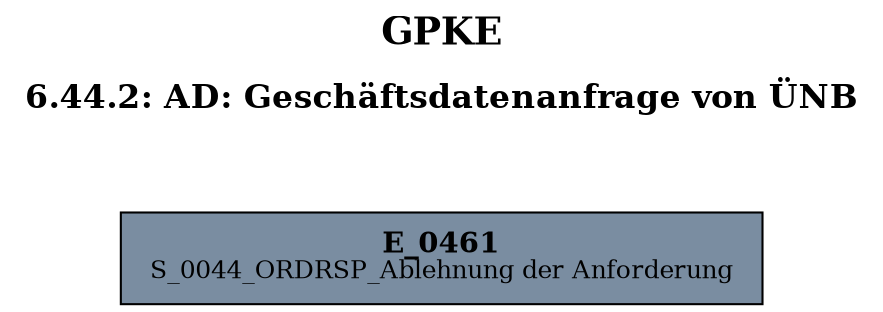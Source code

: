digraph D {
    labelloc="t";
    label=<<B><FONT POINT-SIZE="18">GPKE</FONT></B><BR/><BR/><B><FONT POINT-SIZE="16">6.44.2: AD: Geschäftsdatenanfrage von ÜNB</FONT></B><BR/><BR/><BR/><BR/>>;
    ratio="compress";
    concentrate=true;
    pack=true;
    rankdir=TB;
    packmode="array";
    size="20,20";
    "Empty" [margin="0.2,0.12", shape=box, style=filled, fillcolor="#7a8da1", label=<<B>E_0461</B><BR align="center"/><FONT point-size="12">S_0044_ORDRSP_Ablehnung der Anforderung</FONT><BR align="center"/>>];


    bgcolor="transparent";
}